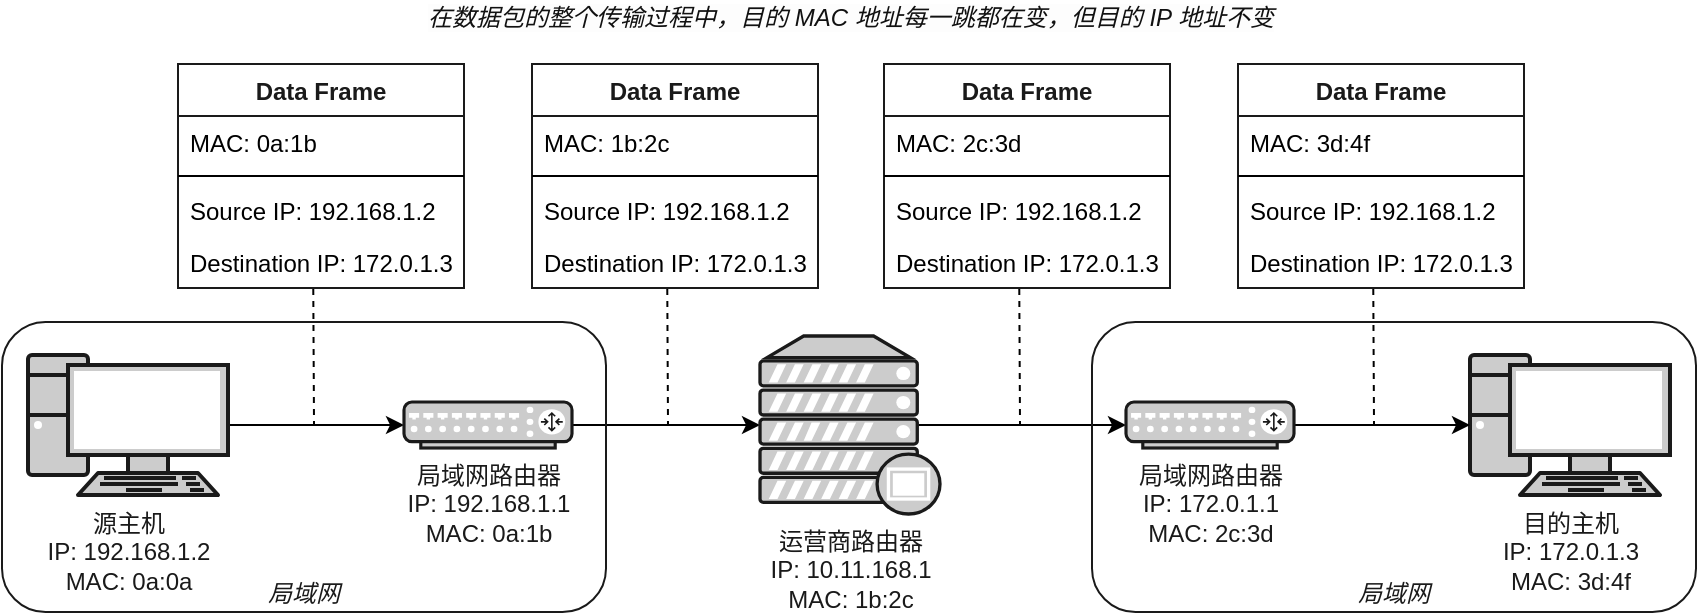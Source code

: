 <mxfile version="13.9.9" type="device"><diagram id="Nj_sbkPDRIL2a0ZAS9s9" name="第 1 页"><mxGraphModel dx="932" dy="666" grid="0" gridSize="10" guides="1" tooltips="1" connect="1" arrows="1" fold="1" page="1" pageScale="1" pageWidth="900" pageHeight="1600" math="0" shadow="0"><root><mxCell id="0"/><mxCell id="1" parent="0"/><mxCell id="IYkYmuIDX_rlsRSZrFVl-10" style="edgeStyle=orthogonalEdgeStyle;rounded=0;orthogonalLoop=1;jettySize=auto;html=1;exitX=1;exitY=0.5;exitDx=0;exitDy=0;exitPerimeter=0;entryX=0;entryY=0.5;entryDx=0;entryDy=0;entryPerimeter=0;fontColor=#1A1A1A;" edge="1" parent="1" source="IYkYmuIDX_rlsRSZrFVl-3" target="IYkYmuIDX_rlsRSZrFVl-5"><mxGeometry relative="1" as="geometry"/></mxCell><mxCell id="IYkYmuIDX_rlsRSZrFVl-3" value="源主机&lt;br&gt;IP: 192.168.1.2&lt;br&gt;MAC: 0a:0a" style="verticalAlign=top;verticalLabelPosition=bottom;labelPosition=center;align=center;html=1;outlineConnect=0;fillColor=#CCCCCC;gradientColor=none;gradientDirection=north;strokeWidth=2;shape=mxgraph.networks.pc;strokeColor=#1A1A1A;fontColor=#1A1A1A;" vertex="1" parent="1"><mxGeometry x="23" y="183.5" width="100" height="70" as="geometry"/></mxCell><mxCell id="IYkYmuIDX_rlsRSZrFVl-4" value="目的主机&lt;br&gt;IP: 172.0.1.3&lt;br&gt;MAC: 3d:4f" style="verticalAlign=top;verticalLabelPosition=bottom;labelPosition=center;align=center;html=1;outlineConnect=0;fillColor=#CCCCCC;gradientColor=none;gradientDirection=north;strokeWidth=2;shape=mxgraph.networks.pc;fontColor=#1A1A1A;strokeColor=#1A1A1A;" vertex="1" parent="1"><mxGeometry x="744" y="183.5" width="100" height="70" as="geometry"/></mxCell><mxCell id="IYkYmuIDX_rlsRSZrFVl-11" style="edgeStyle=orthogonalEdgeStyle;rounded=0;orthogonalLoop=1;jettySize=auto;html=1;exitX=1;exitY=0.5;exitDx=0;exitDy=0;exitPerimeter=0;entryX=0;entryY=0.5;entryDx=0;entryDy=0;entryPerimeter=0;fontColor=#1A1A1A;" edge="1" parent="1" source="IYkYmuIDX_rlsRSZrFVl-5" target="IYkYmuIDX_rlsRSZrFVl-6"><mxGeometry relative="1" as="geometry"/></mxCell><mxCell id="IYkYmuIDX_rlsRSZrFVl-5" value="局域网路由器&lt;br&gt;IP: 192.168.1.1&lt;br&gt;MAC: 0a:1b" style="verticalAlign=top;verticalLabelPosition=bottom;labelPosition=center;align=center;html=1;outlineConnect=0;fillColor=#CCCCCC;gradientColor=none;gradientDirection=north;strokeWidth=2;shape=mxgraph.networks.router;fontColor=#1A1A1A;strokeColor=#1A1A1A;" vertex="1" parent="1"><mxGeometry x="211" y="207" width="84" height="23" as="geometry"/></mxCell><mxCell id="IYkYmuIDX_rlsRSZrFVl-12" style="edgeStyle=orthogonalEdgeStyle;rounded=0;orthogonalLoop=1;jettySize=auto;html=1;exitX=0.88;exitY=0.5;exitDx=0;exitDy=0;exitPerimeter=0;entryX=0;entryY=0.5;entryDx=0;entryDy=0;entryPerimeter=0;fontColor=#1A1A1A;" edge="1" parent="1" source="IYkYmuIDX_rlsRSZrFVl-6" target="IYkYmuIDX_rlsRSZrFVl-9"><mxGeometry relative="1" as="geometry"/></mxCell><mxCell id="IYkYmuIDX_rlsRSZrFVl-6" value="运营商路由器&lt;br&gt;IP: 10.11.168.1&lt;br&gt;MAC: 1b:2c" style="verticalAlign=top;verticalLabelPosition=bottom;labelPosition=center;align=center;html=1;outlineConnect=0;fillColor=#CCCCCC;gradientColor=none;gradientDirection=north;strokeWidth=2;shape=mxgraph.networks.proxy_server;fontColor=#1A1A1A;strokeColor=#1A1A1A;" vertex="1" parent="1"><mxGeometry x="389" y="174" width="90" height="89" as="geometry"/></mxCell><mxCell id="IYkYmuIDX_rlsRSZrFVl-13" style="edgeStyle=orthogonalEdgeStyle;rounded=0;orthogonalLoop=1;jettySize=auto;html=1;exitX=1;exitY=0.5;exitDx=0;exitDy=0;exitPerimeter=0;entryX=0;entryY=0.5;entryDx=0;entryDy=0;entryPerimeter=0;fontColor=#1A1A1A;" edge="1" parent="1" source="IYkYmuIDX_rlsRSZrFVl-9" target="IYkYmuIDX_rlsRSZrFVl-4"><mxGeometry relative="1" as="geometry"/></mxCell><mxCell id="IYkYmuIDX_rlsRSZrFVl-9" value="局域网路由器&lt;br&gt;IP: 172.0.1.1&lt;br&gt;MAC: 2c:3d" style="verticalAlign=top;verticalLabelPosition=bottom;labelPosition=center;align=center;html=1;outlineConnect=0;fillColor=#CCCCCC;gradientColor=none;gradientDirection=north;strokeWidth=2;shape=mxgraph.networks.router;fontColor=#1A1A1A;strokeColor=#1A1A1A;" vertex="1" parent="1"><mxGeometry x="572" y="207" width="84" height="23" as="geometry"/></mxCell><mxCell id="IYkYmuIDX_rlsRSZrFVl-24" value="Data Frame" style="swimlane;fontStyle=1;align=center;verticalAlign=top;childLayout=stackLayout;horizontal=1;startSize=26;horizontalStack=0;resizeParent=1;resizeParentMax=0;resizeLast=0;collapsible=1;marginBottom=0;strokeColor=#1A1A1A;fontColor=#1A1A1A;" vertex="1" parent="1"><mxGeometry x="98" y="38" width="143" height="112" as="geometry"/></mxCell><mxCell id="IYkYmuIDX_rlsRSZrFVl-25" value="MAC: 0a:1b" style="text;strokeColor=none;fillColor=none;align=left;verticalAlign=top;spacingLeft=4;spacingRight=4;overflow=hidden;rotatable=0;points=[[0,0.5],[1,0.5]];portConstraint=eastwest;" vertex="1" parent="IYkYmuIDX_rlsRSZrFVl-24"><mxGeometry y="26" width="143" height="26" as="geometry"/></mxCell><mxCell id="IYkYmuIDX_rlsRSZrFVl-26" value="" style="line;strokeWidth=1;fillColor=none;align=left;verticalAlign=middle;spacingTop=-1;spacingLeft=3;spacingRight=3;rotatable=0;labelPosition=right;points=[];portConstraint=eastwest;" vertex="1" parent="IYkYmuIDX_rlsRSZrFVl-24"><mxGeometry y="52" width="143" height="8" as="geometry"/></mxCell><mxCell id="IYkYmuIDX_rlsRSZrFVl-27" value="Source IP: 192.168.1.2" style="text;strokeColor=none;fillColor=none;align=left;verticalAlign=top;spacingLeft=4;spacingRight=4;overflow=hidden;rotatable=0;points=[[0,0.5],[1,0.5]];portConstraint=eastwest;" vertex="1" parent="IYkYmuIDX_rlsRSZrFVl-24"><mxGeometry y="60" width="143" height="26" as="geometry"/></mxCell><mxCell id="IYkYmuIDX_rlsRSZrFVl-28" value="Destination IP: 172.0.1.3" style="text;strokeColor=none;fillColor=none;align=left;verticalAlign=top;spacingLeft=4;spacingRight=4;overflow=hidden;rotatable=0;points=[[0,0.5],[1,0.5]];portConstraint=eastwest;" vertex="1" parent="IYkYmuIDX_rlsRSZrFVl-24"><mxGeometry y="86" width="143" height="26" as="geometry"/></mxCell><mxCell id="IYkYmuIDX_rlsRSZrFVl-29" value="" style="endArrow=none;html=1;fontColor=#1A1A1A;exitX=0.473;exitY=1.019;exitDx=0;exitDy=0;exitPerimeter=0;endFill=0;dashed=1;" edge="1" parent="1" source="IYkYmuIDX_rlsRSZrFVl-28"><mxGeometry width="50" height="50" relative="1" as="geometry"><mxPoint x="142" y="220" as="sourcePoint"/><mxPoint x="166" y="218" as="targetPoint"/></mxGeometry></mxCell><mxCell id="IYkYmuIDX_rlsRSZrFVl-35" value="Data Frame" style="swimlane;fontStyle=1;align=center;verticalAlign=top;childLayout=stackLayout;horizontal=1;startSize=26;horizontalStack=0;resizeParent=1;resizeParentMax=0;resizeLast=0;collapsible=1;marginBottom=0;strokeColor=#1A1A1A;fontColor=#1A1A1A;" vertex="1" parent="1"><mxGeometry x="275" y="38" width="143" height="112" as="geometry"/></mxCell><mxCell id="IYkYmuIDX_rlsRSZrFVl-36" value="MAC: 1b:2c" style="text;strokeColor=none;fillColor=none;align=left;verticalAlign=top;spacingLeft=4;spacingRight=4;overflow=hidden;rotatable=0;points=[[0,0.5],[1,0.5]];portConstraint=eastwest;" vertex="1" parent="IYkYmuIDX_rlsRSZrFVl-35"><mxGeometry y="26" width="143" height="26" as="geometry"/></mxCell><mxCell id="IYkYmuIDX_rlsRSZrFVl-37" value="" style="line;strokeWidth=1;fillColor=none;align=left;verticalAlign=middle;spacingTop=-1;spacingLeft=3;spacingRight=3;rotatable=0;labelPosition=right;points=[];portConstraint=eastwest;" vertex="1" parent="IYkYmuIDX_rlsRSZrFVl-35"><mxGeometry y="52" width="143" height="8" as="geometry"/></mxCell><mxCell id="IYkYmuIDX_rlsRSZrFVl-38" value="Source IP: 192.168.1.2" style="text;strokeColor=none;fillColor=none;align=left;verticalAlign=top;spacingLeft=4;spacingRight=4;overflow=hidden;rotatable=0;points=[[0,0.5],[1,0.5]];portConstraint=eastwest;" vertex="1" parent="IYkYmuIDX_rlsRSZrFVl-35"><mxGeometry y="60" width="143" height="26" as="geometry"/></mxCell><mxCell id="IYkYmuIDX_rlsRSZrFVl-39" value="Destination IP: 172.0.1.3" style="text;strokeColor=none;fillColor=none;align=left;verticalAlign=top;spacingLeft=4;spacingRight=4;overflow=hidden;rotatable=0;points=[[0,0.5],[1,0.5]];portConstraint=eastwest;" vertex="1" parent="IYkYmuIDX_rlsRSZrFVl-35"><mxGeometry y="86" width="143" height="26" as="geometry"/></mxCell><mxCell id="IYkYmuIDX_rlsRSZrFVl-40" value="" style="endArrow=none;html=1;fontColor=#1A1A1A;exitX=0.473;exitY=1.019;exitDx=0;exitDy=0;exitPerimeter=0;endFill=0;dashed=1;" edge="1" source="IYkYmuIDX_rlsRSZrFVl-39" parent="1"><mxGeometry width="50" height="50" relative="1" as="geometry"><mxPoint x="314" y="220" as="sourcePoint"/><mxPoint x="343" y="219" as="targetPoint"/></mxGeometry></mxCell><mxCell id="IYkYmuIDX_rlsRSZrFVl-41" value="Data Frame" style="swimlane;fontStyle=1;align=center;verticalAlign=top;childLayout=stackLayout;horizontal=1;startSize=26;horizontalStack=0;resizeParent=1;resizeParentMax=0;resizeLast=0;collapsible=1;marginBottom=0;strokeColor=#1A1A1A;fontColor=#1A1A1A;" vertex="1" parent="1"><mxGeometry x="451" y="38" width="143" height="112" as="geometry"/></mxCell><mxCell id="IYkYmuIDX_rlsRSZrFVl-42" value="MAC: 2c:3d" style="text;strokeColor=none;fillColor=none;align=left;verticalAlign=top;spacingLeft=4;spacingRight=4;overflow=hidden;rotatable=0;points=[[0,0.5],[1,0.5]];portConstraint=eastwest;" vertex="1" parent="IYkYmuIDX_rlsRSZrFVl-41"><mxGeometry y="26" width="143" height="26" as="geometry"/></mxCell><mxCell id="IYkYmuIDX_rlsRSZrFVl-43" value="" style="line;strokeWidth=1;fillColor=none;align=left;verticalAlign=middle;spacingTop=-1;spacingLeft=3;spacingRight=3;rotatable=0;labelPosition=right;points=[];portConstraint=eastwest;" vertex="1" parent="IYkYmuIDX_rlsRSZrFVl-41"><mxGeometry y="52" width="143" height="8" as="geometry"/></mxCell><mxCell id="IYkYmuIDX_rlsRSZrFVl-44" value="Source IP: 192.168.1.2" style="text;strokeColor=none;fillColor=none;align=left;verticalAlign=top;spacingLeft=4;spacingRight=4;overflow=hidden;rotatable=0;points=[[0,0.5],[1,0.5]];portConstraint=eastwest;" vertex="1" parent="IYkYmuIDX_rlsRSZrFVl-41"><mxGeometry y="60" width="143" height="26" as="geometry"/></mxCell><mxCell id="IYkYmuIDX_rlsRSZrFVl-45" value="Destination IP: 172.0.1.3" style="text;strokeColor=none;fillColor=none;align=left;verticalAlign=top;spacingLeft=4;spacingRight=4;overflow=hidden;rotatable=0;points=[[0,0.5],[1,0.5]];portConstraint=eastwest;" vertex="1" parent="IYkYmuIDX_rlsRSZrFVl-41"><mxGeometry y="86" width="143" height="26" as="geometry"/></mxCell><mxCell id="IYkYmuIDX_rlsRSZrFVl-46" value="" style="endArrow=none;html=1;fontColor=#1A1A1A;exitX=0.473;exitY=1.019;exitDx=0;exitDy=0;exitPerimeter=0;endFill=0;dashed=1;" edge="1" source="IYkYmuIDX_rlsRSZrFVl-45" parent="1"><mxGeometry width="50" height="50" relative="1" as="geometry"><mxPoint x="480" y="220" as="sourcePoint"/><mxPoint x="519" y="218" as="targetPoint"/></mxGeometry></mxCell><mxCell id="IYkYmuIDX_rlsRSZrFVl-47" value="Data Frame" style="swimlane;fontStyle=1;align=center;verticalAlign=top;childLayout=stackLayout;horizontal=1;startSize=26;horizontalStack=0;resizeParent=1;resizeParentMax=0;resizeLast=0;collapsible=1;marginBottom=0;strokeColor=#1A1A1A;fontColor=#1A1A1A;" vertex="1" parent="1"><mxGeometry x="628" y="38" width="143" height="112" as="geometry"/></mxCell><mxCell id="IYkYmuIDX_rlsRSZrFVl-48" value="MAC: 3d:4f" style="text;strokeColor=none;fillColor=none;align=left;verticalAlign=top;spacingLeft=4;spacingRight=4;overflow=hidden;rotatable=0;points=[[0,0.5],[1,0.5]];portConstraint=eastwest;" vertex="1" parent="IYkYmuIDX_rlsRSZrFVl-47"><mxGeometry y="26" width="143" height="26" as="geometry"/></mxCell><mxCell id="IYkYmuIDX_rlsRSZrFVl-49" value="" style="line;strokeWidth=1;fillColor=none;align=left;verticalAlign=middle;spacingTop=-1;spacingLeft=3;spacingRight=3;rotatable=0;labelPosition=right;points=[];portConstraint=eastwest;" vertex="1" parent="IYkYmuIDX_rlsRSZrFVl-47"><mxGeometry y="52" width="143" height="8" as="geometry"/></mxCell><mxCell id="IYkYmuIDX_rlsRSZrFVl-50" value="Source IP: 192.168.1.2" style="text;strokeColor=none;fillColor=none;align=left;verticalAlign=top;spacingLeft=4;spacingRight=4;overflow=hidden;rotatable=0;points=[[0,0.5],[1,0.5]];portConstraint=eastwest;" vertex="1" parent="IYkYmuIDX_rlsRSZrFVl-47"><mxGeometry y="60" width="143" height="26" as="geometry"/></mxCell><mxCell id="IYkYmuIDX_rlsRSZrFVl-51" value="Destination IP: 172.0.1.3" style="text;strokeColor=none;fillColor=none;align=left;verticalAlign=top;spacingLeft=4;spacingRight=4;overflow=hidden;rotatable=0;points=[[0,0.5],[1,0.5]];portConstraint=eastwest;" vertex="1" parent="IYkYmuIDX_rlsRSZrFVl-47"><mxGeometry y="86" width="143" height="26" as="geometry"/></mxCell><mxCell id="IYkYmuIDX_rlsRSZrFVl-52" value="" style="endArrow=none;html=1;fontColor=#1A1A1A;exitX=0.473;exitY=1.019;exitDx=0;exitDy=0;exitPerimeter=0;endFill=0;dashed=1;" edge="1" source="IYkYmuIDX_rlsRSZrFVl-51" parent="1"><mxGeometry width="50" height="50" relative="1" as="geometry"><mxPoint x="672" y="220" as="sourcePoint"/><mxPoint x="696" y="218" as="targetPoint"/></mxGeometry></mxCell><mxCell id="IYkYmuIDX_rlsRSZrFVl-53" value="&lt;span style=&quot;color: rgb(17 , 17 , 17) ; font-size: 12px ; background-color: rgb(253 , 253 , 253)&quot;&gt;在数据包的整个传输过程中，目的 MAC 地址每一跳都在变，但目的 IP 地址不变&lt;/span&gt;" style="text;html=1;align=center;verticalAlign=middle;resizable=0;points=[];autosize=1;fontColor=#1A1A1A;fontSize=12;fontStyle=2" vertex="1" parent="1"><mxGeometry x="217.5" y="6" width="433" height="18" as="geometry"/></mxCell><mxCell id="IYkYmuIDX_rlsRSZrFVl-54" value="局域网" style="rounded=1;whiteSpace=wrap;html=1;fontSize=12;fontColor=#1A1A1A;fillColor=none;strokeWidth=1;labelPosition=center;verticalLabelPosition=middle;align=center;verticalAlign=bottom;fontStyle=2;strokeColor=#1A1A1A;" vertex="1" parent="1"><mxGeometry x="10" y="167" width="302" height="145" as="geometry"/></mxCell><mxCell id="IYkYmuIDX_rlsRSZrFVl-56" value="局域网" style="rounded=1;whiteSpace=wrap;html=1;fontSize=12;fontColor=#1A1A1A;fillColor=none;strokeWidth=1;labelPosition=center;verticalLabelPosition=middle;align=center;verticalAlign=bottom;fontStyle=2;strokeColor=#1A1A1A;" vertex="1" parent="1"><mxGeometry x="555" y="167" width="302" height="145" as="geometry"/></mxCell></root></mxGraphModel></diagram></mxfile>